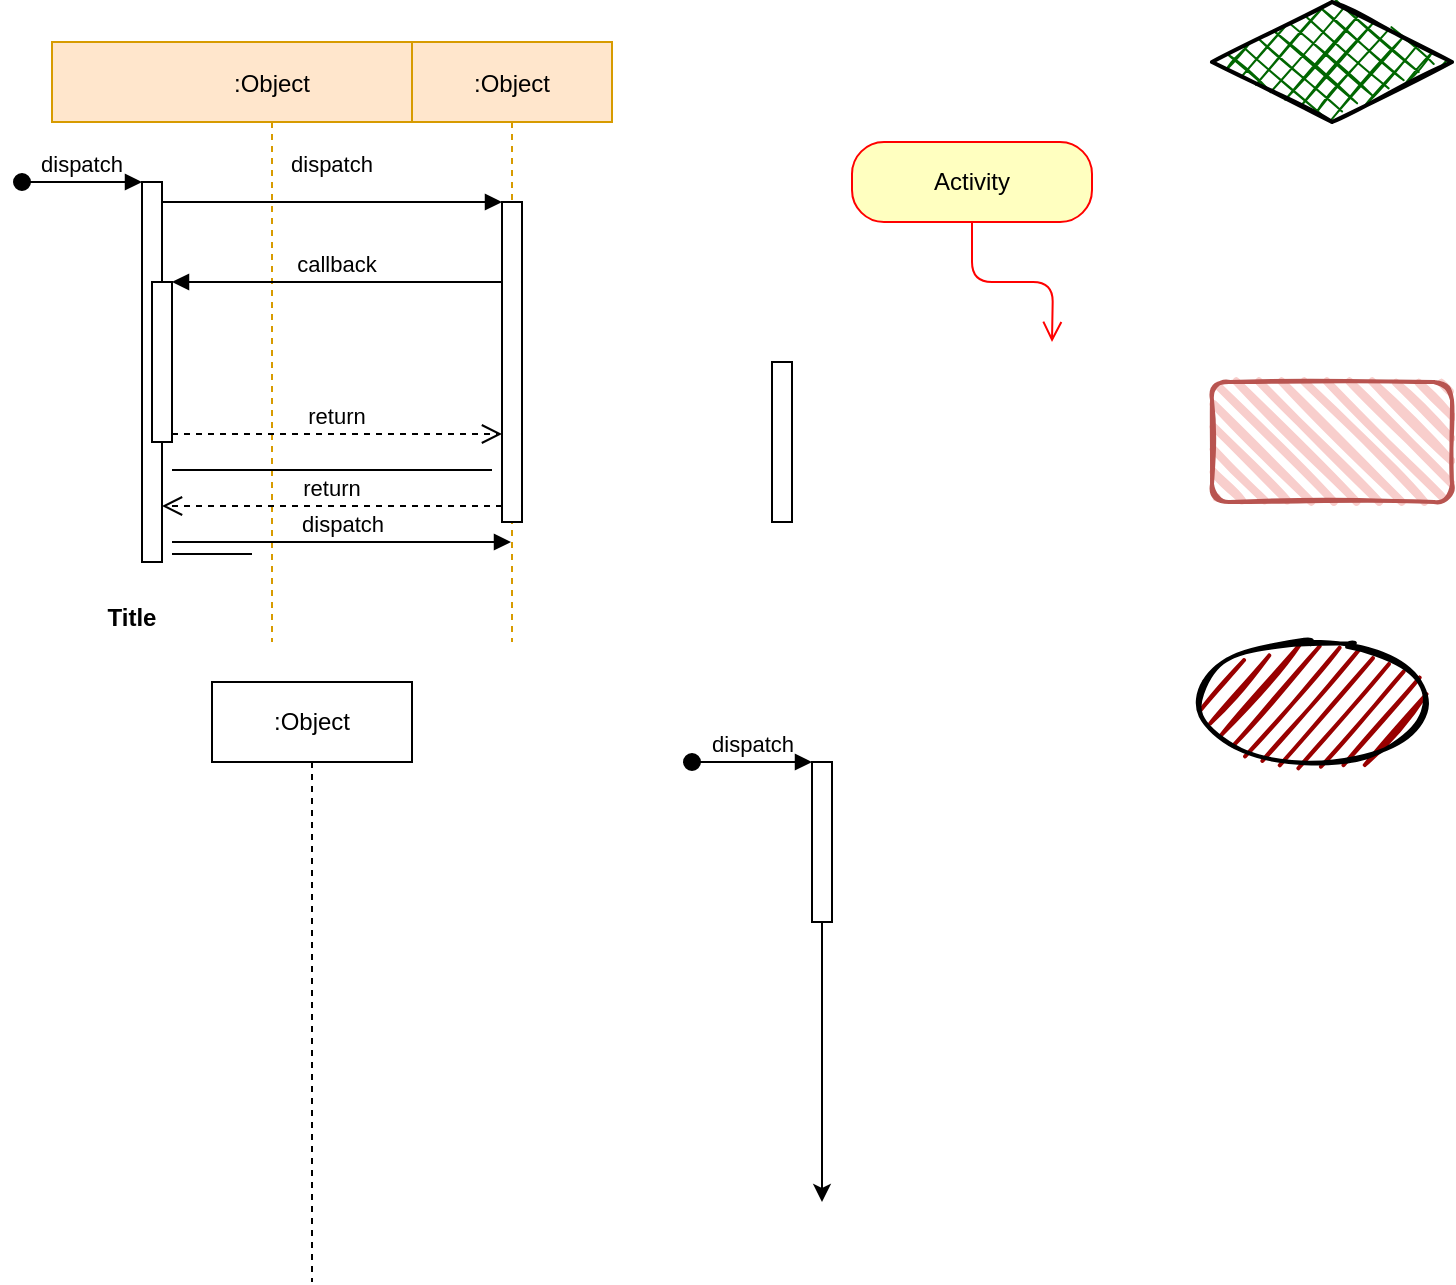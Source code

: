 <mxfile version="17.4.6" type="github">
  <diagram id="X0QurGfXTFE3HsmTJtBx" name="Page-1">
    <mxGraphModel dx="1038" dy="539" grid="1" gridSize="10" guides="1" tooltips="1" connect="1" arrows="1" fold="1" page="1" pageScale="1" pageWidth="827" pageHeight="1169" math="0" shadow="0">
      <root>
        <mxCell id="0" />
        <mxCell id="1" parent="0" />
        <mxCell id="x_Q-YRtAwNlrOQmXZMiU-1" value=":Object" style="shape=umlLifeline;perimeter=lifelinePerimeter;container=1;collapsible=0;recursiveResize=0;rounded=0;shadow=0;strokeWidth=1;fillColor=#ffe6cc;strokeColor=#d79b00;" parent="1" vertex="1">
          <mxGeometry x="120" y="80" width="220" height="300" as="geometry" />
        </mxCell>
        <mxCell id="x_Q-YRtAwNlrOQmXZMiU-2" value="" style="points=[];perimeter=orthogonalPerimeter;rounded=0;shadow=0;strokeWidth=1;" parent="x_Q-YRtAwNlrOQmXZMiU-1" vertex="1">
          <mxGeometry x="45" y="70" width="10" height="190" as="geometry" />
        </mxCell>
        <mxCell id="x_Q-YRtAwNlrOQmXZMiU-3" value="dispatch" style="verticalAlign=bottom;startArrow=oval;endArrow=block;startSize=8;shadow=0;strokeWidth=1;" parent="x_Q-YRtAwNlrOQmXZMiU-1" target="x_Q-YRtAwNlrOQmXZMiU-2" edge="1">
          <mxGeometry relative="1" as="geometry">
            <mxPoint x="-15" y="70" as="sourcePoint" />
          </mxGeometry>
        </mxCell>
        <mxCell id="x_Q-YRtAwNlrOQmXZMiU-4" value="" style="points=[];perimeter=orthogonalPerimeter;rounded=0;shadow=0;strokeWidth=1;" parent="x_Q-YRtAwNlrOQmXZMiU-1" vertex="1">
          <mxGeometry x="50" y="120" width="10" height="80" as="geometry" />
        </mxCell>
        <mxCell id="x_Q-YRtAwNlrOQmXZMiU-5" value="" style="line;strokeWidth=1;fillColor=none;align=left;verticalAlign=middle;spacingTop=-1;spacingLeft=3;spacingRight=3;rotatable=0;labelPosition=right;points=[];portConstraint=eastwest;" parent="x_Q-YRtAwNlrOQmXZMiU-1" vertex="1">
          <mxGeometry x="60" y="210" width="160" height="8" as="geometry" />
        </mxCell>
        <mxCell id="x_Q-YRtAwNlrOQmXZMiU-6" value="" style="line;strokeWidth=1;fillColor=none;align=left;verticalAlign=middle;spacingTop=-1;spacingLeft=3;spacingRight=3;rotatable=0;labelPosition=right;points=[];portConstraint=eastwest;" parent="x_Q-YRtAwNlrOQmXZMiU-1" vertex="1">
          <mxGeometry x="60" y="252" width="40" height="8" as="geometry" />
        </mxCell>
        <mxCell id="x_Q-YRtAwNlrOQmXZMiU-7" value="dispatch" style="html=1;verticalAlign=bottom;endArrow=block;" parent="x_Q-YRtAwNlrOQmXZMiU-1" target="x_Q-YRtAwNlrOQmXZMiU-8" edge="1">
          <mxGeometry width="80" relative="1" as="geometry">
            <mxPoint x="60" y="250" as="sourcePoint" />
            <mxPoint x="140" y="250" as="targetPoint" />
          </mxGeometry>
        </mxCell>
        <mxCell id="x_Q-YRtAwNlrOQmXZMiU-8" value=":Object" style="shape=umlLifeline;perimeter=lifelinePerimeter;container=1;collapsible=0;recursiveResize=0;rounded=0;shadow=0;strokeWidth=1;fillColor=#ffe6cc;strokeColor=#d79b00;" parent="1" vertex="1">
          <mxGeometry x="300" y="80" width="100" height="300" as="geometry" />
        </mxCell>
        <mxCell id="x_Q-YRtAwNlrOQmXZMiU-9" value="" style="points=[];perimeter=orthogonalPerimeter;rounded=0;shadow=0;strokeWidth=1;" parent="x_Q-YRtAwNlrOQmXZMiU-8" vertex="1">
          <mxGeometry x="45" y="80" width="10" height="160" as="geometry" />
        </mxCell>
        <mxCell id="x_Q-YRtAwNlrOQmXZMiU-10" value="return" style="verticalAlign=bottom;endArrow=open;dashed=1;endSize=8;exitX=0;exitY=0.95;shadow=0;strokeWidth=1;" parent="1" source="x_Q-YRtAwNlrOQmXZMiU-9" target="x_Q-YRtAwNlrOQmXZMiU-2" edge="1">
          <mxGeometry relative="1" as="geometry">
            <mxPoint x="275" y="236" as="targetPoint" />
          </mxGeometry>
        </mxCell>
        <mxCell id="x_Q-YRtAwNlrOQmXZMiU-11" value="dispatch" style="verticalAlign=bottom;endArrow=block;entryX=0;entryY=0;shadow=0;strokeWidth=1;" parent="1" source="x_Q-YRtAwNlrOQmXZMiU-2" target="x_Q-YRtAwNlrOQmXZMiU-9" edge="1">
          <mxGeometry y="10" relative="1" as="geometry">
            <mxPoint x="275" y="160" as="sourcePoint" />
            <Array as="points">
              <mxPoint x="270" y="160" />
            </Array>
            <mxPoint as="offset" />
          </mxGeometry>
        </mxCell>
        <mxCell id="x_Q-YRtAwNlrOQmXZMiU-12" value="callback" style="verticalAlign=bottom;endArrow=block;entryX=1;entryY=0;shadow=0;strokeWidth=1;" parent="1" source="x_Q-YRtAwNlrOQmXZMiU-9" target="x_Q-YRtAwNlrOQmXZMiU-4" edge="1">
          <mxGeometry relative="1" as="geometry">
            <mxPoint x="240" y="200" as="sourcePoint" />
          </mxGeometry>
        </mxCell>
        <mxCell id="x_Q-YRtAwNlrOQmXZMiU-13" value="return" style="verticalAlign=bottom;endArrow=open;dashed=1;endSize=8;exitX=1;exitY=0.95;shadow=0;strokeWidth=1;" parent="1" source="x_Q-YRtAwNlrOQmXZMiU-4" target="x_Q-YRtAwNlrOQmXZMiU-9" edge="1">
          <mxGeometry relative="1" as="geometry">
            <mxPoint x="240" y="257" as="targetPoint" />
          </mxGeometry>
        </mxCell>
        <mxCell id="x_Q-YRtAwNlrOQmXZMiU-14" value=":Object" style="shape=umlLifeline;perimeter=lifelinePerimeter;whiteSpace=wrap;html=1;container=1;collapsible=0;recursiveResize=0;outlineConnect=0;" parent="1" vertex="1">
          <mxGeometry x="200" y="400" width="100" height="300" as="geometry" />
        </mxCell>
        <mxCell id="x_Q-YRtAwNlrOQmXZMiU-15" style="edgeStyle=orthogonalEdgeStyle;rounded=0;orthogonalLoop=1;jettySize=auto;html=1;" parent="1" source="x_Q-YRtAwNlrOQmXZMiU-16" edge="1">
          <mxGeometry relative="1" as="geometry">
            <mxPoint x="505" y="660" as="targetPoint" />
          </mxGeometry>
        </mxCell>
        <mxCell id="x_Q-YRtAwNlrOQmXZMiU-16" value="" style="html=1;points=[];perimeter=orthogonalPerimeter;" parent="1" vertex="1">
          <mxGeometry x="500" y="440" width="10" height="80" as="geometry" />
        </mxCell>
        <mxCell id="x_Q-YRtAwNlrOQmXZMiU-17" value="dispatch" style="html=1;verticalAlign=bottom;startArrow=oval;endArrow=block;startSize=8;" parent="1" target="x_Q-YRtAwNlrOQmXZMiU-16" edge="1">
          <mxGeometry relative="1" as="geometry">
            <mxPoint x="440" y="440" as="sourcePoint" />
          </mxGeometry>
        </mxCell>
        <mxCell id="x_Q-YRtAwNlrOQmXZMiU-18" value="Activity" style="rounded=1;whiteSpace=wrap;html=1;arcSize=40;fontColor=#000000;fillColor=#ffffc0;strokeColor=#ff0000;" parent="1" vertex="1">
          <mxGeometry x="520" y="130" width="120" height="40" as="geometry" />
        </mxCell>
        <mxCell id="x_Q-YRtAwNlrOQmXZMiU-19" value="" style="edgeStyle=orthogonalEdgeStyle;html=1;verticalAlign=bottom;endArrow=open;endSize=8;strokeColor=#ff0000;" parent="1" source="x_Q-YRtAwNlrOQmXZMiU-18" edge="1">
          <mxGeometry relative="1" as="geometry">
            <mxPoint x="620" y="230" as="targetPoint" />
          </mxGeometry>
        </mxCell>
        <mxCell id="x_Q-YRtAwNlrOQmXZMiU-20" value="" style="html=1;points=[];perimeter=orthogonalPerimeter;" parent="1" vertex="1">
          <mxGeometry x="480" y="240" width="10" height="80" as="geometry" />
        </mxCell>
        <mxCell id="x_Q-YRtAwNlrOQmXZMiU-21" value="Title" style="text;align=center;fontStyle=1;verticalAlign=middle;spacingLeft=3;spacingRight=3;strokeColor=none;rotatable=0;points=[[0,0.5],[1,0.5]];portConstraint=eastwest;" parent="1" vertex="1">
          <mxGeometry x="120" y="354" width="80" height="26" as="geometry" />
        </mxCell>
        <mxCell id="x_Q-YRtAwNlrOQmXZMiU-22" value="" style="rounded=1;whiteSpace=wrap;html=1;strokeWidth=2;fillWeight=4;hachureGap=8;hachureAngle=45;fillColor=#f8cecc;sketch=1;strokeColor=#b85450;" parent="1" vertex="1">
          <mxGeometry x="700" y="250" width="120" height="60" as="geometry" />
        </mxCell>
        <mxCell id="x_Q-YRtAwNlrOQmXZMiU-23" value="" style="ellipse;whiteSpace=wrap;html=1;strokeWidth=2;fillWeight=2;hachureGap=8;fillColor=#990000;fillStyle=dots;sketch=1;" parent="1" vertex="1">
          <mxGeometry x="690" y="380" width="120" height="60" as="geometry" />
        </mxCell>
        <mxCell id="x_Q-YRtAwNlrOQmXZMiU-24" value="" style="rhombus;whiteSpace=wrap;html=1;strokeWidth=2;fillWeight=-1;hachureGap=8;fillStyle=cross-hatch;fillColor=#006600;sketch=1;" parent="1" vertex="1">
          <mxGeometry x="700" y="60" width="120" height="60" as="geometry" />
        </mxCell>
      </root>
    </mxGraphModel>
  </diagram>
</mxfile>
